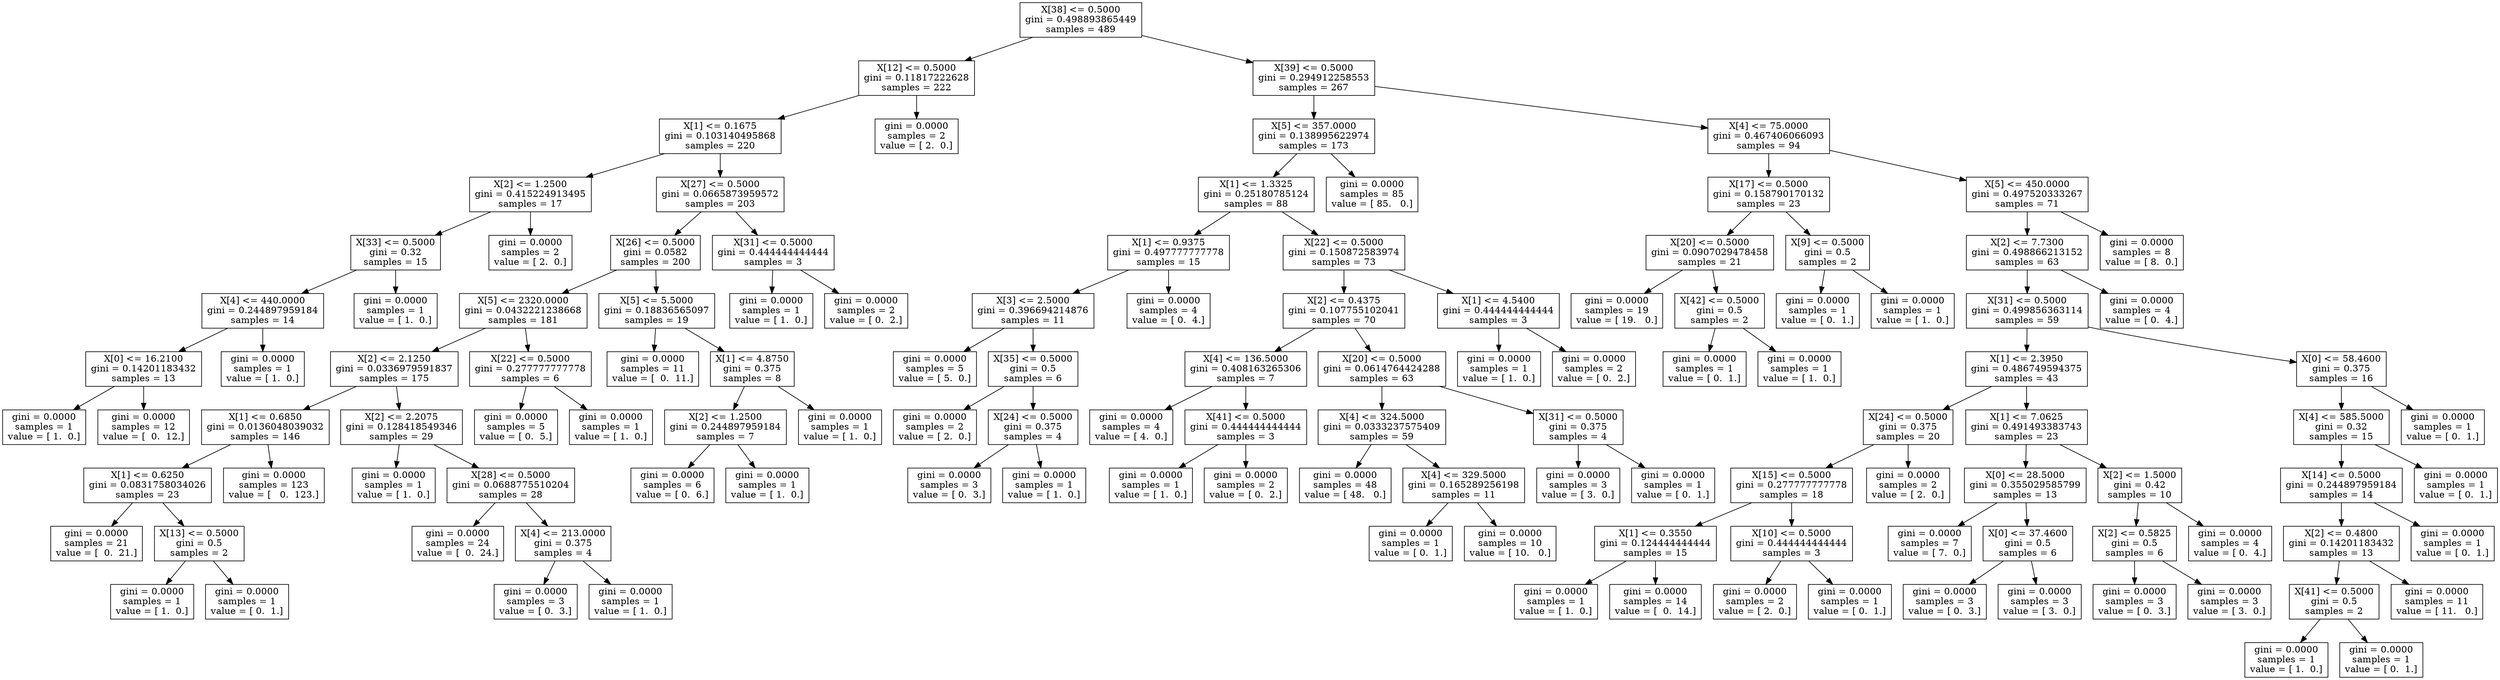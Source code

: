 digraph Tree {
0 [label="X[38] <= 0.5000\ngini = 0.498893865449\nsamples = 489", shape="box"] ;
1 [label="X[12] <= 0.5000\ngini = 0.11817222628\nsamples = 222", shape="box"] ;
0 -> 1 ;
2 [label="X[1] <= 0.1675\ngini = 0.103140495868\nsamples = 220", shape="box"] ;
1 -> 2 ;
3 [label="X[2] <= 1.2500\ngini = 0.415224913495\nsamples = 17", shape="box"] ;
2 -> 3 ;
4 [label="X[33] <= 0.5000\ngini = 0.32\nsamples = 15", shape="box"] ;
3 -> 4 ;
5 [label="X[4] <= 440.0000\ngini = 0.244897959184\nsamples = 14", shape="box"] ;
4 -> 5 ;
6 [label="X[0] <= 16.2100\ngini = 0.14201183432\nsamples = 13", shape="box"] ;
5 -> 6 ;
7 [label="gini = 0.0000\nsamples = 1\nvalue = [ 1.  0.]", shape="box"] ;
6 -> 7 ;
8 [label="gini = 0.0000\nsamples = 12\nvalue = [  0.  12.]", shape="box"] ;
6 -> 8 ;
9 [label="gini = 0.0000\nsamples = 1\nvalue = [ 1.  0.]", shape="box"] ;
5 -> 9 ;
10 [label="gini = 0.0000\nsamples = 1\nvalue = [ 1.  0.]", shape="box"] ;
4 -> 10 ;
11 [label="gini = 0.0000\nsamples = 2\nvalue = [ 2.  0.]", shape="box"] ;
3 -> 11 ;
12 [label="X[27] <= 0.5000\ngini = 0.0665873959572\nsamples = 203", shape="box"] ;
2 -> 12 ;
13 [label="X[26] <= 0.5000\ngini = 0.0582\nsamples = 200", shape="box"] ;
12 -> 13 ;
14 [label="X[5] <= 2320.0000\ngini = 0.0432221238668\nsamples = 181", shape="box"] ;
13 -> 14 ;
15 [label="X[2] <= 2.1250\ngini = 0.0336979591837\nsamples = 175", shape="box"] ;
14 -> 15 ;
16 [label="X[1] <= 0.6850\ngini = 0.0136048039032\nsamples = 146", shape="box"] ;
15 -> 16 ;
17 [label="X[1] <= 0.6250\ngini = 0.0831758034026\nsamples = 23", shape="box"] ;
16 -> 17 ;
18 [label="gini = 0.0000\nsamples = 21\nvalue = [  0.  21.]", shape="box"] ;
17 -> 18 ;
19 [label="X[13] <= 0.5000\ngini = 0.5\nsamples = 2", shape="box"] ;
17 -> 19 ;
20 [label="gini = 0.0000\nsamples = 1\nvalue = [ 1.  0.]", shape="box"] ;
19 -> 20 ;
21 [label="gini = 0.0000\nsamples = 1\nvalue = [ 0.  1.]", shape="box"] ;
19 -> 21 ;
22 [label="gini = 0.0000\nsamples = 123\nvalue = [   0.  123.]", shape="box"] ;
16 -> 22 ;
23 [label="X[2] <= 2.2075\ngini = 0.128418549346\nsamples = 29", shape="box"] ;
15 -> 23 ;
24 [label="gini = 0.0000\nsamples = 1\nvalue = [ 1.  0.]", shape="box"] ;
23 -> 24 ;
25 [label="X[28] <= 0.5000\ngini = 0.0688775510204\nsamples = 28", shape="box"] ;
23 -> 25 ;
26 [label="gini = 0.0000\nsamples = 24\nvalue = [  0.  24.]", shape="box"] ;
25 -> 26 ;
27 [label="X[4] <= 213.0000\ngini = 0.375\nsamples = 4", shape="box"] ;
25 -> 27 ;
28 [label="gini = 0.0000\nsamples = 3\nvalue = [ 0.  3.]", shape="box"] ;
27 -> 28 ;
29 [label="gini = 0.0000\nsamples = 1\nvalue = [ 1.  0.]", shape="box"] ;
27 -> 29 ;
30 [label="X[22] <= 0.5000\ngini = 0.277777777778\nsamples = 6", shape="box"] ;
14 -> 30 ;
31 [label="gini = 0.0000\nsamples = 5\nvalue = [ 0.  5.]", shape="box"] ;
30 -> 31 ;
32 [label="gini = 0.0000\nsamples = 1\nvalue = [ 1.  0.]", shape="box"] ;
30 -> 32 ;
33 [label="X[5] <= 5.5000\ngini = 0.18836565097\nsamples = 19", shape="box"] ;
13 -> 33 ;
34 [label="gini = 0.0000\nsamples = 11\nvalue = [  0.  11.]", shape="box"] ;
33 -> 34 ;
35 [label="X[1] <= 4.8750\ngini = 0.375\nsamples = 8", shape="box"] ;
33 -> 35 ;
36 [label="X[2] <= 1.2500\ngini = 0.244897959184\nsamples = 7", shape="box"] ;
35 -> 36 ;
37 [label="gini = 0.0000\nsamples = 6\nvalue = [ 0.  6.]", shape="box"] ;
36 -> 37 ;
38 [label="gini = 0.0000\nsamples = 1\nvalue = [ 1.  0.]", shape="box"] ;
36 -> 38 ;
39 [label="gini = 0.0000\nsamples = 1\nvalue = [ 1.  0.]", shape="box"] ;
35 -> 39 ;
40 [label="X[31] <= 0.5000\ngini = 0.444444444444\nsamples = 3", shape="box"] ;
12 -> 40 ;
41 [label="gini = 0.0000\nsamples = 1\nvalue = [ 1.  0.]", shape="box"] ;
40 -> 41 ;
42 [label="gini = 0.0000\nsamples = 2\nvalue = [ 0.  2.]", shape="box"] ;
40 -> 42 ;
43 [label="gini = 0.0000\nsamples = 2\nvalue = [ 2.  0.]", shape="box"] ;
1 -> 43 ;
44 [label="X[39] <= 0.5000\ngini = 0.294912258553\nsamples = 267", shape="box"] ;
0 -> 44 ;
45 [label="X[5] <= 357.0000\ngini = 0.138995622974\nsamples = 173", shape="box"] ;
44 -> 45 ;
46 [label="X[1] <= 1.3325\ngini = 0.25180785124\nsamples = 88", shape="box"] ;
45 -> 46 ;
47 [label="X[1] <= 0.9375\ngini = 0.497777777778\nsamples = 15", shape="box"] ;
46 -> 47 ;
48 [label="X[3] <= 2.5000\ngini = 0.396694214876\nsamples = 11", shape="box"] ;
47 -> 48 ;
49 [label="gini = 0.0000\nsamples = 5\nvalue = [ 5.  0.]", shape="box"] ;
48 -> 49 ;
50 [label="X[35] <= 0.5000\ngini = 0.5\nsamples = 6", shape="box"] ;
48 -> 50 ;
51 [label="gini = 0.0000\nsamples = 2\nvalue = [ 2.  0.]", shape="box"] ;
50 -> 51 ;
52 [label="X[24] <= 0.5000\ngini = 0.375\nsamples = 4", shape="box"] ;
50 -> 52 ;
53 [label="gini = 0.0000\nsamples = 3\nvalue = [ 0.  3.]", shape="box"] ;
52 -> 53 ;
54 [label="gini = 0.0000\nsamples = 1\nvalue = [ 1.  0.]", shape="box"] ;
52 -> 54 ;
55 [label="gini = 0.0000\nsamples = 4\nvalue = [ 0.  4.]", shape="box"] ;
47 -> 55 ;
56 [label="X[22] <= 0.5000\ngini = 0.150872583974\nsamples = 73", shape="box"] ;
46 -> 56 ;
57 [label="X[2] <= 0.4375\ngini = 0.107755102041\nsamples = 70", shape="box"] ;
56 -> 57 ;
58 [label="X[4] <= 136.5000\ngini = 0.408163265306\nsamples = 7", shape="box"] ;
57 -> 58 ;
59 [label="gini = 0.0000\nsamples = 4\nvalue = [ 4.  0.]", shape="box"] ;
58 -> 59 ;
60 [label="X[41] <= 0.5000\ngini = 0.444444444444\nsamples = 3", shape="box"] ;
58 -> 60 ;
61 [label="gini = 0.0000\nsamples = 1\nvalue = [ 1.  0.]", shape="box"] ;
60 -> 61 ;
62 [label="gini = 0.0000\nsamples = 2\nvalue = [ 0.  2.]", shape="box"] ;
60 -> 62 ;
63 [label="X[20] <= 0.5000\ngini = 0.0614764424288\nsamples = 63", shape="box"] ;
57 -> 63 ;
64 [label="X[4] <= 324.5000\ngini = 0.0333237575409\nsamples = 59", shape="box"] ;
63 -> 64 ;
65 [label="gini = 0.0000\nsamples = 48\nvalue = [ 48.   0.]", shape="box"] ;
64 -> 65 ;
66 [label="X[4] <= 329.5000\ngini = 0.165289256198\nsamples = 11", shape="box"] ;
64 -> 66 ;
67 [label="gini = 0.0000\nsamples = 1\nvalue = [ 0.  1.]", shape="box"] ;
66 -> 67 ;
68 [label="gini = 0.0000\nsamples = 10\nvalue = [ 10.   0.]", shape="box"] ;
66 -> 68 ;
69 [label="X[31] <= 0.5000\ngini = 0.375\nsamples = 4", shape="box"] ;
63 -> 69 ;
70 [label="gini = 0.0000\nsamples = 3\nvalue = [ 3.  0.]", shape="box"] ;
69 -> 70 ;
71 [label="gini = 0.0000\nsamples = 1\nvalue = [ 0.  1.]", shape="box"] ;
69 -> 71 ;
72 [label="X[1] <= 4.5400\ngini = 0.444444444444\nsamples = 3", shape="box"] ;
56 -> 72 ;
73 [label="gini = 0.0000\nsamples = 1\nvalue = [ 1.  0.]", shape="box"] ;
72 -> 73 ;
74 [label="gini = 0.0000\nsamples = 2\nvalue = [ 0.  2.]", shape="box"] ;
72 -> 74 ;
75 [label="gini = 0.0000\nsamples = 85\nvalue = [ 85.   0.]", shape="box"] ;
45 -> 75 ;
76 [label="X[4] <= 75.0000\ngini = 0.467406066093\nsamples = 94", shape="box"] ;
44 -> 76 ;
77 [label="X[17] <= 0.5000\ngini = 0.158790170132\nsamples = 23", shape="box"] ;
76 -> 77 ;
78 [label="X[20] <= 0.5000\ngini = 0.0907029478458\nsamples = 21", shape="box"] ;
77 -> 78 ;
79 [label="gini = 0.0000\nsamples = 19\nvalue = [ 19.   0.]", shape="box"] ;
78 -> 79 ;
80 [label="X[42] <= 0.5000\ngini = 0.5\nsamples = 2", shape="box"] ;
78 -> 80 ;
81 [label="gini = 0.0000\nsamples = 1\nvalue = [ 0.  1.]", shape="box"] ;
80 -> 81 ;
82 [label="gini = 0.0000\nsamples = 1\nvalue = [ 1.  0.]", shape="box"] ;
80 -> 82 ;
83 [label="X[9] <= 0.5000\ngini = 0.5\nsamples = 2", shape="box"] ;
77 -> 83 ;
84 [label="gini = 0.0000\nsamples = 1\nvalue = [ 0.  1.]", shape="box"] ;
83 -> 84 ;
85 [label="gini = 0.0000\nsamples = 1\nvalue = [ 1.  0.]", shape="box"] ;
83 -> 85 ;
86 [label="X[5] <= 450.0000\ngini = 0.497520333267\nsamples = 71", shape="box"] ;
76 -> 86 ;
87 [label="X[2] <= 7.7300\ngini = 0.498866213152\nsamples = 63", shape="box"] ;
86 -> 87 ;
88 [label="X[31] <= 0.5000\ngini = 0.499856363114\nsamples = 59", shape="box"] ;
87 -> 88 ;
89 [label="X[1] <= 2.3950\ngini = 0.486749594375\nsamples = 43", shape="box"] ;
88 -> 89 ;
90 [label="X[24] <= 0.5000\ngini = 0.375\nsamples = 20", shape="box"] ;
89 -> 90 ;
91 [label="X[15] <= 0.5000\ngini = 0.277777777778\nsamples = 18", shape="box"] ;
90 -> 91 ;
92 [label="X[1] <= 0.3550\ngini = 0.124444444444\nsamples = 15", shape="box"] ;
91 -> 92 ;
93 [label="gini = 0.0000\nsamples = 1\nvalue = [ 1.  0.]", shape="box"] ;
92 -> 93 ;
94 [label="gini = 0.0000\nsamples = 14\nvalue = [  0.  14.]", shape="box"] ;
92 -> 94 ;
95 [label="X[10] <= 0.5000\ngini = 0.444444444444\nsamples = 3", shape="box"] ;
91 -> 95 ;
96 [label="gini = 0.0000\nsamples = 2\nvalue = [ 2.  0.]", shape="box"] ;
95 -> 96 ;
97 [label="gini = 0.0000\nsamples = 1\nvalue = [ 0.  1.]", shape="box"] ;
95 -> 97 ;
98 [label="gini = 0.0000\nsamples = 2\nvalue = [ 2.  0.]", shape="box"] ;
90 -> 98 ;
99 [label="X[1] <= 7.0625\ngini = 0.491493383743\nsamples = 23", shape="box"] ;
89 -> 99 ;
100 [label="X[0] <= 28.5000\ngini = 0.355029585799\nsamples = 13", shape="box"] ;
99 -> 100 ;
101 [label="gini = 0.0000\nsamples = 7\nvalue = [ 7.  0.]", shape="box"] ;
100 -> 101 ;
102 [label="X[0] <= 37.4600\ngini = 0.5\nsamples = 6", shape="box"] ;
100 -> 102 ;
103 [label="gini = 0.0000\nsamples = 3\nvalue = [ 0.  3.]", shape="box"] ;
102 -> 103 ;
104 [label="gini = 0.0000\nsamples = 3\nvalue = [ 3.  0.]", shape="box"] ;
102 -> 104 ;
105 [label="X[2] <= 1.5000\ngini = 0.42\nsamples = 10", shape="box"] ;
99 -> 105 ;
106 [label="X[2] <= 0.5825\ngini = 0.5\nsamples = 6", shape="box"] ;
105 -> 106 ;
107 [label="gini = 0.0000\nsamples = 3\nvalue = [ 0.  3.]", shape="box"] ;
106 -> 107 ;
108 [label="gini = 0.0000\nsamples = 3\nvalue = [ 3.  0.]", shape="box"] ;
106 -> 108 ;
109 [label="gini = 0.0000\nsamples = 4\nvalue = [ 0.  4.]", shape="box"] ;
105 -> 109 ;
110 [label="X[0] <= 58.4600\ngini = 0.375\nsamples = 16", shape="box"] ;
88 -> 110 ;
111 [label="X[4] <= 585.5000\ngini = 0.32\nsamples = 15", shape="box"] ;
110 -> 111 ;
112 [label="X[14] <= 0.5000\ngini = 0.244897959184\nsamples = 14", shape="box"] ;
111 -> 112 ;
113 [label="X[2] <= 0.4800\ngini = 0.14201183432\nsamples = 13", shape="box"] ;
112 -> 113 ;
114 [label="X[41] <= 0.5000\ngini = 0.5\nsamples = 2", shape="box"] ;
113 -> 114 ;
115 [label="gini = 0.0000\nsamples = 1\nvalue = [ 1.  0.]", shape="box"] ;
114 -> 115 ;
116 [label="gini = 0.0000\nsamples = 1\nvalue = [ 0.  1.]", shape="box"] ;
114 -> 116 ;
117 [label="gini = 0.0000\nsamples = 11\nvalue = [ 11.   0.]", shape="box"] ;
113 -> 117 ;
118 [label="gini = 0.0000\nsamples = 1\nvalue = [ 0.  1.]", shape="box"] ;
112 -> 118 ;
119 [label="gini = 0.0000\nsamples = 1\nvalue = [ 0.  1.]", shape="box"] ;
111 -> 119 ;
120 [label="gini = 0.0000\nsamples = 1\nvalue = [ 0.  1.]", shape="box"] ;
110 -> 120 ;
121 [label="gini = 0.0000\nsamples = 4\nvalue = [ 0.  4.]", shape="box"] ;
87 -> 121 ;
122 [label="gini = 0.0000\nsamples = 8\nvalue = [ 8.  0.]", shape="box"] ;
86 -> 122 ;
}
